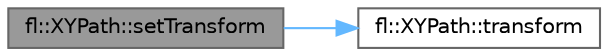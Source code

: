 digraph "fl::XYPath::setTransform"
{
 // INTERACTIVE_SVG=YES
 // LATEX_PDF_SIZE
  bgcolor="transparent";
  edge [fontname=Helvetica,fontsize=10,labelfontname=Helvetica,labelfontsize=10];
  node [fontname=Helvetica,fontsize=10,shape=box,height=0.2,width=0.4];
  rankdir="LR";
  Node1 [id="Node000001",label="fl::XYPath::setTransform",height=0.2,width=0.4,color="gray40", fillcolor="grey60", style="filled", fontcolor="black",tooltip=" "];
  Node1 -> Node2 [id="edge1_Node000001_Node000002",color="steelblue1",style="solid",tooltip=" "];
  Node2 [id="Node000002",label="fl::XYPath::transform",height=0.2,width=0.4,color="grey40", fillcolor="white", style="filled",URL="$d9/df4/classfl_1_1_x_y_path_afff9e863ebda5a087e09c27913698b73.html#afff9e863ebda5a087e09c27913698b73",tooltip=" "];
}
